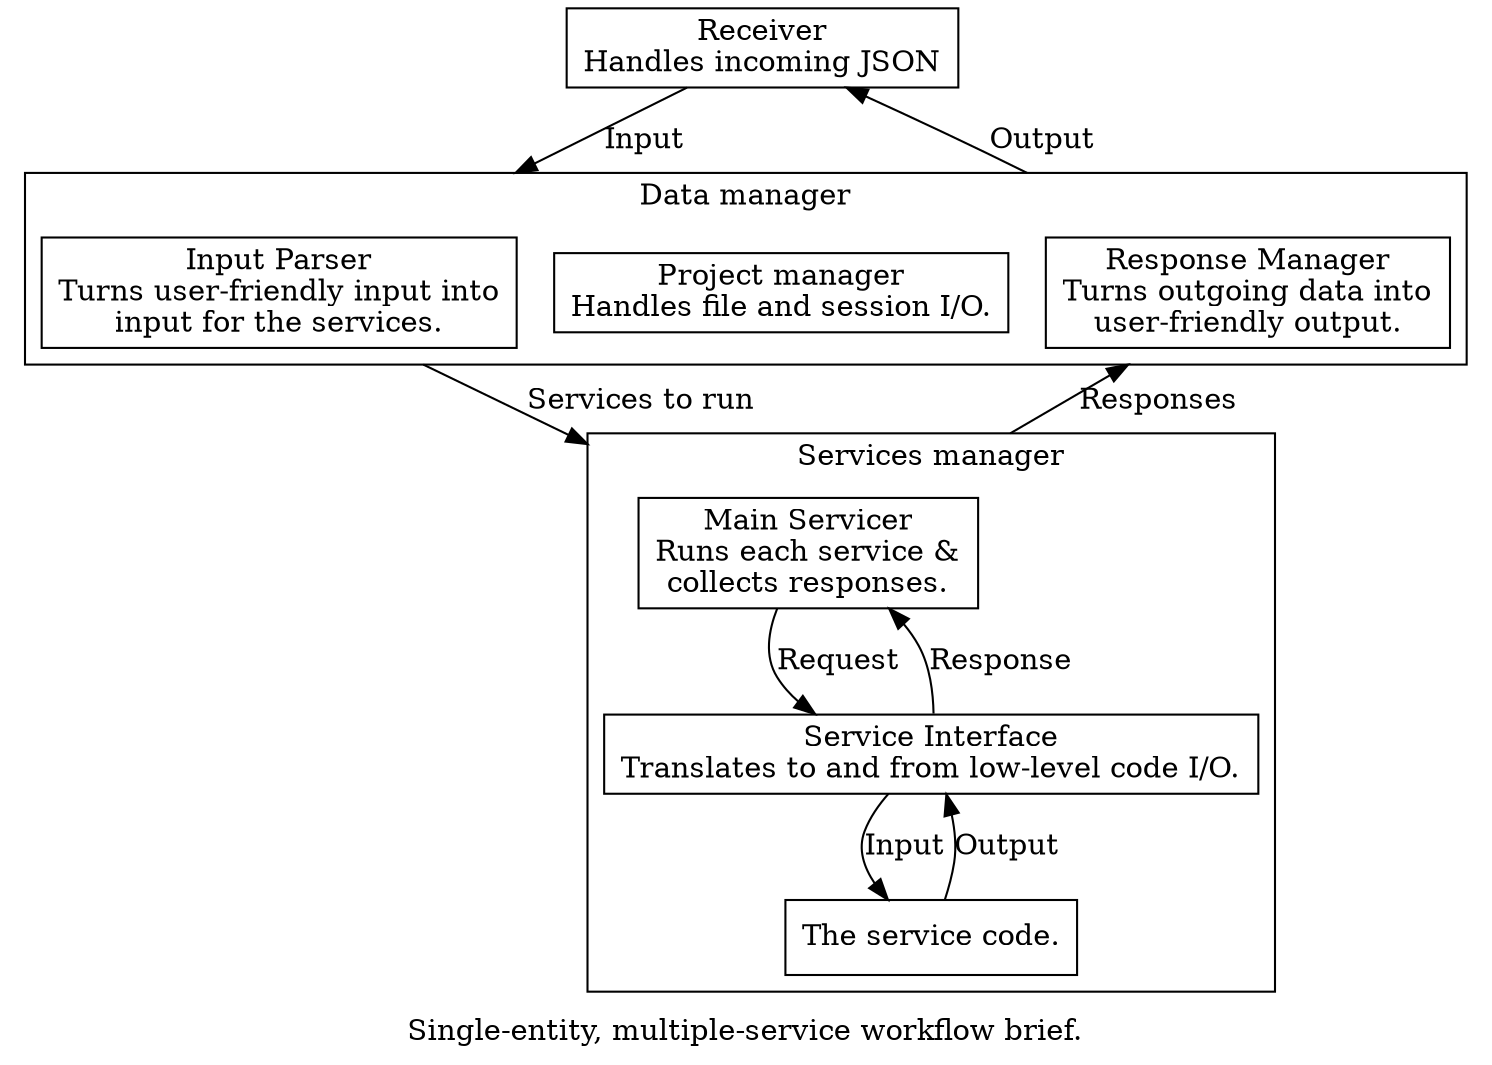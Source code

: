digraph {
    node [shape=box];
    compound=True;

    label="Single-entity, multiple-service workflow brief.";

    Receiver [label="Receiver\nHandles incoming JSON"];

    subgraph cluster_data_manager {
        label="Data manager";
        cluster_input_parser [ label="Input Parser\nTurns user-friendly input into\ninput for the services."]; 
	Project_Manager [label="Project manager\nHandles file and session I/O."];
        cluster_response_manager [ label="Response Manager\nTurns outgoing data into\nuser-friendly output."]; 
    }

    subgraph cluster_service_manager {
        label="Services manager";
        Main_Servicer [label="Main Servicer\nRuns each service &\ncollects responses."];
        Service_Interface [label="Service Interface\nTranslates to and from low-level code I/O."];
        Service_Logic [label="The service code."];

        Main_Servicer -> Service_Interface [label="Request  "];
        Main_Servicer -> Service_Interface [label="Response  " dir="back"];

        Service_Interface -> Service_Logic [label="Input "];
        Service_Interface -> Service_Logic [label="Output  " dir="back"];
    }
    
    Receiver -> cluster_input_parser [label="Input  " lhead=cluster_data_manager];
    Receiver -> cluster_response_manager [label="Output  " dir="back" lhead=cluster_data_manager];
    
    cluster_input_parser -> Main_Servicer [label="Services to run  " lhead=cluster_service_manager ltail=cluster_data_manager];
    cluster_response_manager -> Main_Servicer [label="Responses  " dir="back" lhead=cluster_service_manager ltail=cluster_data_manager];

}
